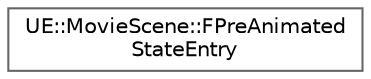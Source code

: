digraph "Graphical Class Hierarchy"
{
 // INTERACTIVE_SVG=YES
 // LATEX_PDF_SIZE
  bgcolor="transparent";
  edge [fontname=Helvetica,fontsize=10,labelfontname=Helvetica,labelfontsize=10];
  node [fontname=Helvetica,fontsize=10,shape=box,height=0.2,width=0.4];
  rankdir="LR";
  Node0 [id="Node000000",label="UE::MovieScene::FPreAnimated\lStateEntry",height=0.2,width=0.4,color="grey40", fillcolor="white", style="filled",URL="$dc/db1/structUE_1_1MovieScene_1_1FPreAnimatedStateEntry.html",tooltip="Specifies an entry to a specific piece of pre-animated state within a FPreAnimatedStateExtension inst..."];
}
